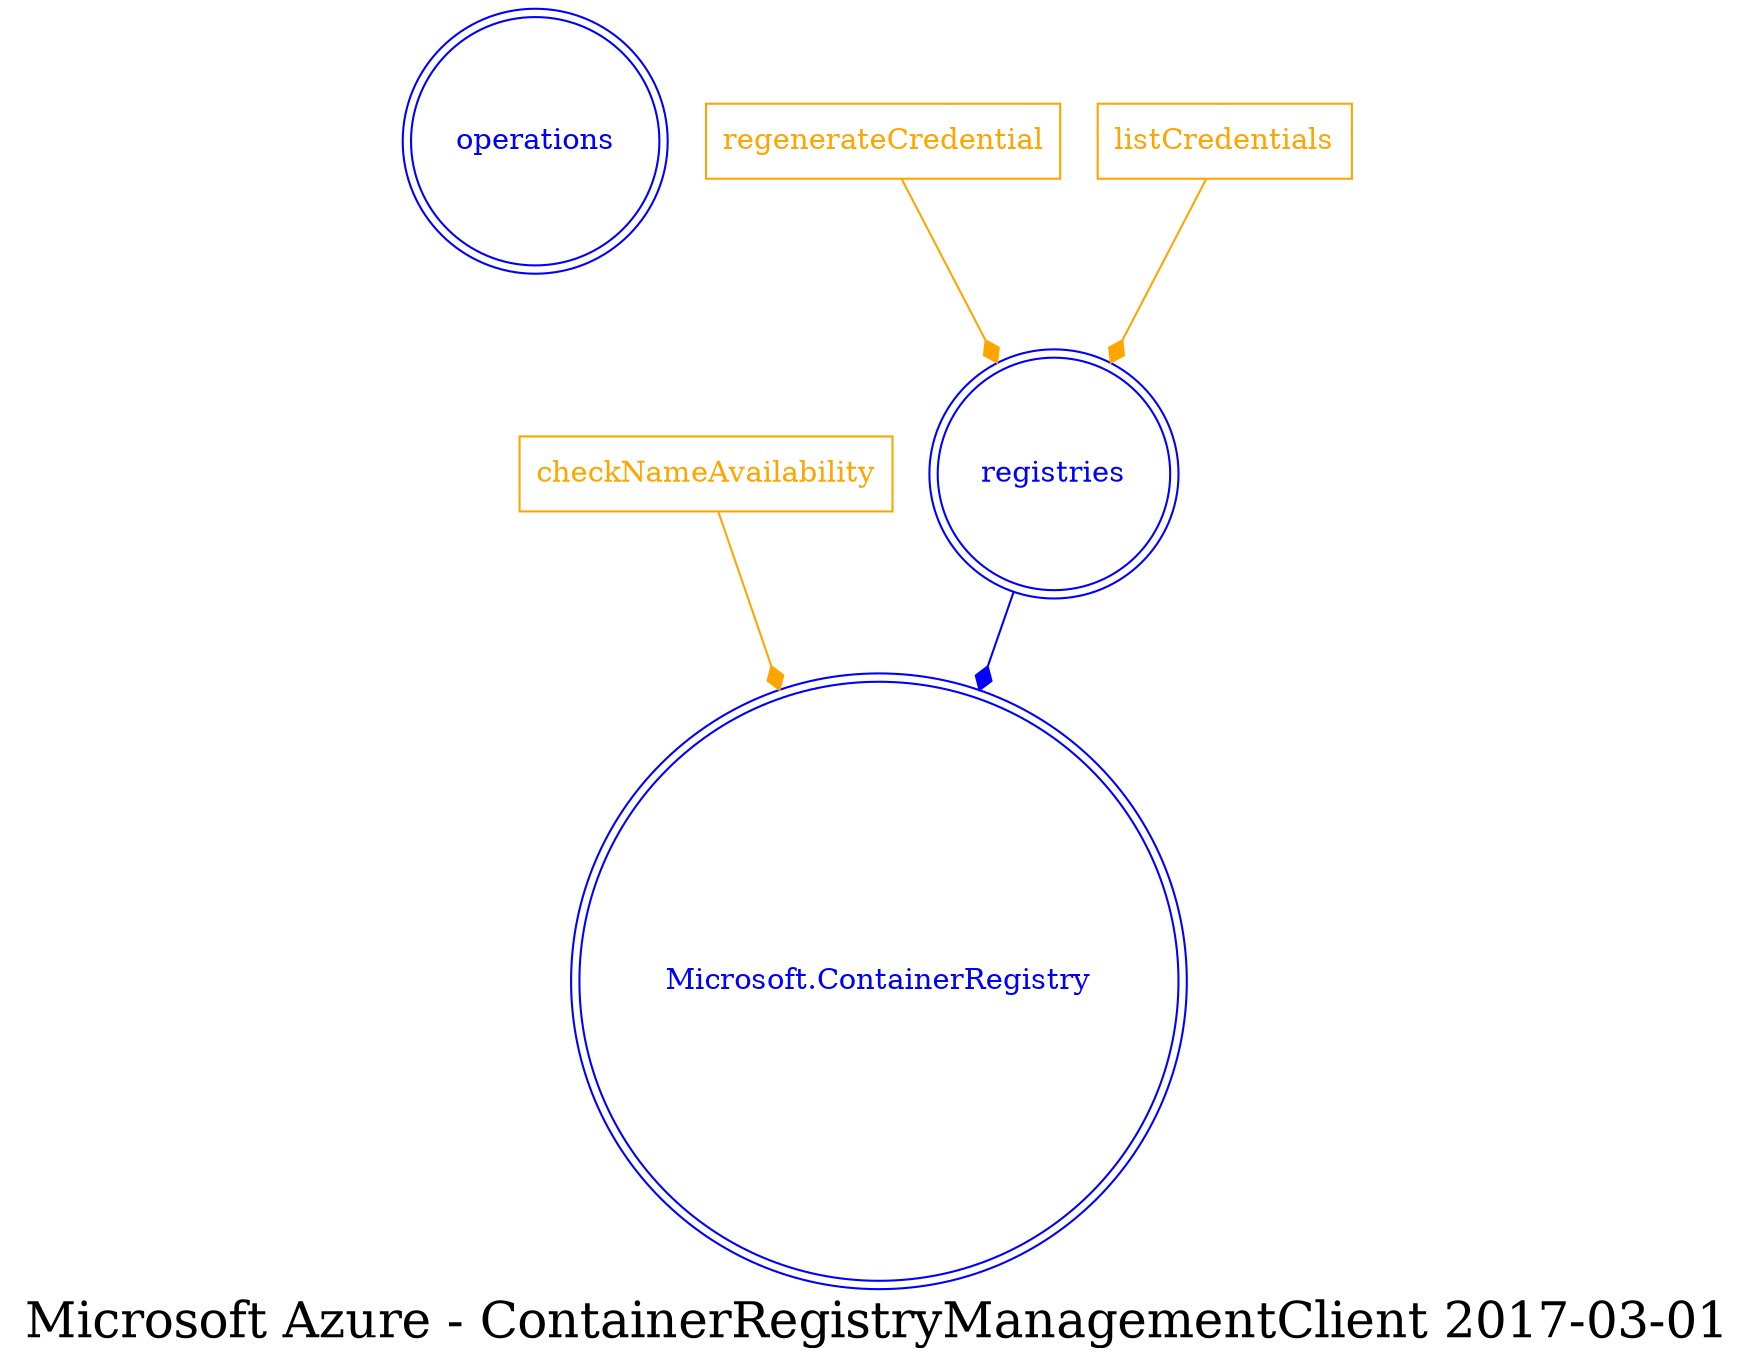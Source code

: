digraph LexiconGraph {
graph[label="Microsoft Azure - ContainerRegistryManagementClient 2017-03-01", fontsize=24]
splines=true
"operations" [color=blue, fontcolor=blue, shape=doublecircle]
"registries" [color=blue, fontcolor=blue, shape=doublecircle]
"Microsoft.ContainerRegistry" [color=blue, fontcolor=blue, shape=doublecircle]
"regenerateCredential" [color=orange, fontcolor=orange, shape=box]
"regenerateCredential" -> "registries" [color=orange, fontcolor=orange, arrowhead=diamond, arrowtail=none]
"listCredentials" [color=orange, fontcolor=orange, shape=box]
"listCredentials" -> "registries" [color=orange, fontcolor=orange, arrowhead=diamond, arrowtail=none]
"registries" -> "Microsoft.ContainerRegistry" [color=blue, fontcolor=blue, arrowhead=diamond, arrowtail=none]
"checkNameAvailability" [color=orange, fontcolor=orange, shape=box]
"checkNameAvailability" -> "Microsoft.ContainerRegistry" [color=orange, fontcolor=orange, arrowhead=diamond, arrowtail=none]
}
